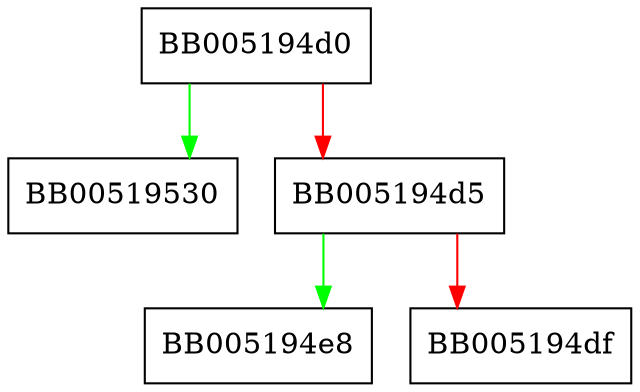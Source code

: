 digraph EVP_PKEY_asn1_free {
  node [shape="box"];
  graph [splines=ortho];
  BB005194d0 -> BB00519530 [color="green"];
  BB005194d0 -> BB005194d5 [color="red"];
  BB005194d5 -> BB005194e8 [color="green"];
  BB005194d5 -> BB005194df [color="red"];
}